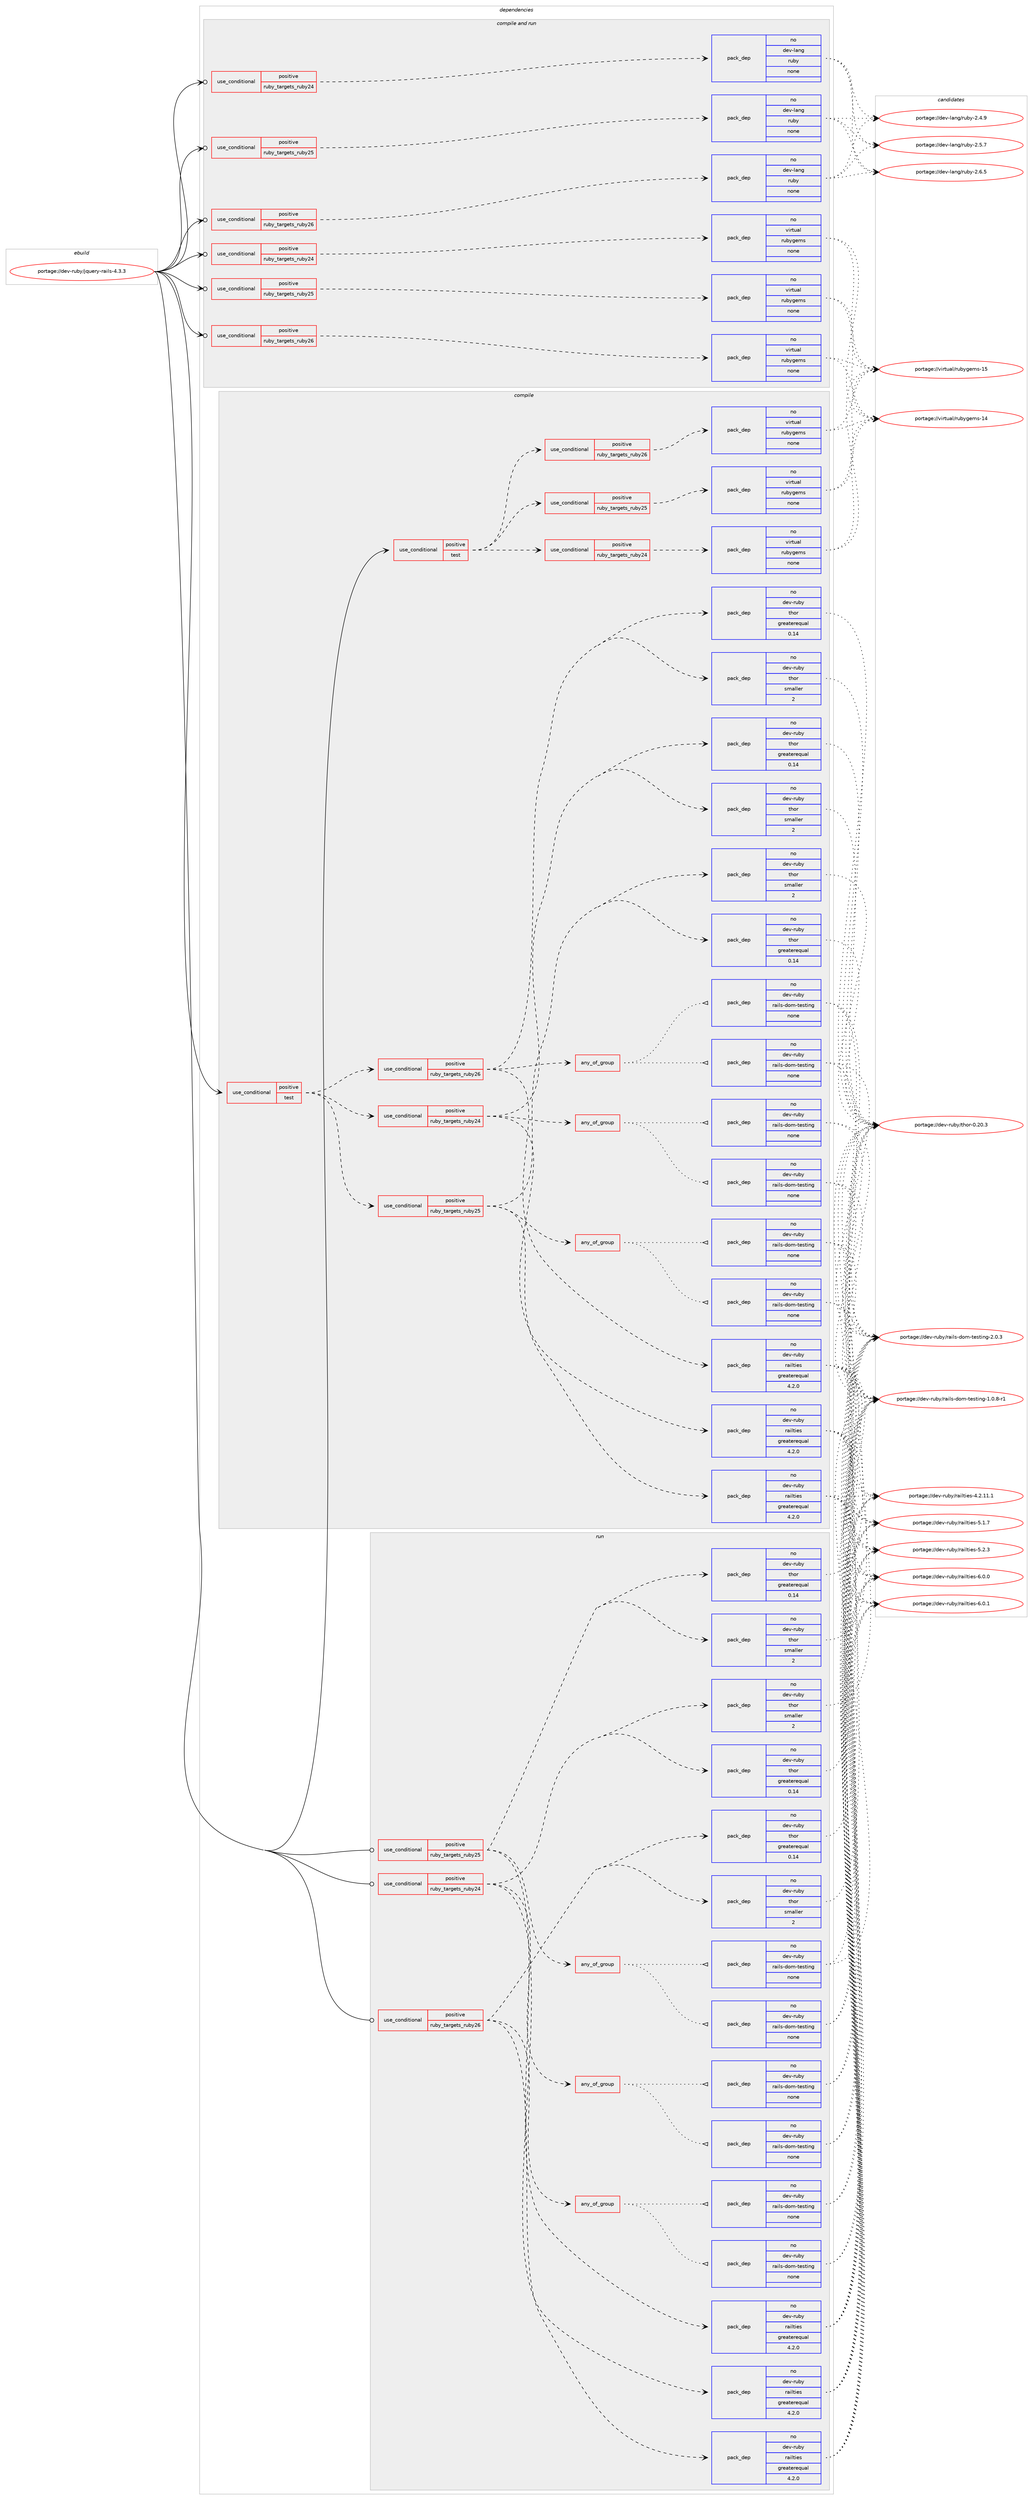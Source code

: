 digraph prolog {

# *************
# Graph options
# *************

newrank=true;
concentrate=true;
compound=true;
graph [rankdir=LR,fontname=Helvetica,fontsize=10,ranksep=1.5];#, ranksep=2.5, nodesep=0.2];
edge  [arrowhead=vee];
node  [fontname=Helvetica,fontsize=10];

# **********
# The ebuild
# **********

subgraph cluster_leftcol {
color=gray;
rank=same;
label=<<i>ebuild</i>>;
id [label="portage://dev-ruby/jquery-rails-4.3.3", color=red, width=4, href="../dev-ruby/jquery-rails-4.3.3.svg"];
}

# ****************
# The dependencies
# ****************

subgraph cluster_midcol {
color=gray;
label=<<i>dependencies</i>>;
subgraph cluster_compile {
fillcolor="#eeeeee";
style=filled;
label=<<i>compile</i>>;
subgraph cond54487 {
dependency225538 [label=<<TABLE BORDER="0" CELLBORDER="1" CELLSPACING="0" CELLPADDING="4"><TR><TD ROWSPAN="3" CELLPADDING="10">use_conditional</TD></TR><TR><TD>positive</TD></TR><TR><TD>test</TD></TR></TABLE>>, shape=none, color=red];
subgraph cond54488 {
dependency225539 [label=<<TABLE BORDER="0" CELLBORDER="1" CELLSPACING="0" CELLPADDING="4"><TR><TD ROWSPAN="3" CELLPADDING="10">use_conditional</TD></TR><TR><TD>positive</TD></TR><TR><TD>ruby_targets_ruby24</TD></TR></TABLE>>, shape=none, color=red];
subgraph pack167565 {
dependency225540 [label=<<TABLE BORDER="0" CELLBORDER="1" CELLSPACING="0" CELLPADDING="4" WIDTH="220"><TR><TD ROWSPAN="6" CELLPADDING="30">pack_dep</TD></TR><TR><TD WIDTH="110">no</TD></TR><TR><TD>dev-ruby</TD></TR><TR><TD>railties</TD></TR><TR><TD>greaterequal</TD></TR><TR><TD>4.2.0</TD></TR></TABLE>>, shape=none, color=blue];
}
dependency225539:e -> dependency225540:w [weight=20,style="dashed",arrowhead="vee"];
subgraph pack167566 {
dependency225541 [label=<<TABLE BORDER="0" CELLBORDER="1" CELLSPACING="0" CELLPADDING="4" WIDTH="220"><TR><TD ROWSPAN="6" CELLPADDING="30">pack_dep</TD></TR><TR><TD WIDTH="110">no</TD></TR><TR><TD>dev-ruby</TD></TR><TR><TD>thor</TD></TR><TR><TD>greaterequal</TD></TR><TR><TD>0.14</TD></TR></TABLE>>, shape=none, color=blue];
}
dependency225539:e -> dependency225541:w [weight=20,style="dashed",arrowhead="vee"];
subgraph pack167567 {
dependency225542 [label=<<TABLE BORDER="0" CELLBORDER="1" CELLSPACING="0" CELLPADDING="4" WIDTH="220"><TR><TD ROWSPAN="6" CELLPADDING="30">pack_dep</TD></TR><TR><TD WIDTH="110">no</TD></TR><TR><TD>dev-ruby</TD></TR><TR><TD>thor</TD></TR><TR><TD>smaller</TD></TR><TR><TD>2</TD></TR></TABLE>>, shape=none, color=blue];
}
dependency225539:e -> dependency225542:w [weight=20,style="dashed",arrowhead="vee"];
subgraph any3413 {
dependency225543 [label=<<TABLE BORDER="0" CELLBORDER="1" CELLSPACING="0" CELLPADDING="4"><TR><TD CELLPADDING="10">any_of_group</TD></TR></TABLE>>, shape=none, color=red];subgraph pack167568 {
dependency225544 [label=<<TABLE BORDER="0" CELLBORDER="1" CELLSPACING="0" CELLPADDING="4" WIDTH="220"><TR><TD ROWSPAN="6" CELLPADDING="30">pack_dep</TD></TR><TR><TD WIDTH="110">no</TD></TR><TR><TD>dev-ruby</TD></TR><TR><TD>rails-dom-testing</TD></TR><TR><TD>none</TD></TR><TR><TD></TD></TR></TABLE>>, shape=none, color=blue];
}
dependency225543:e -> dependency225544:w [weight=20,style="dotted",arrowhead="oinv"];
subgraph pack167569 {
dependency225545 [label=<<TABLE BORDER="0" CELLBORDER="1" CELLSPACING="0" CELLPADDING="4" WIDTH="220"><TR><TD ROWSPAN="6" CELLPADDING="30">pack_dep</TD></TR><TR><TD WIDTH="110">no</TD></TR><TR><TD>dev-ruby</TD></TR><TR><TD>rails-dom-testing</TD></TR><TR><TD>none</TD></TR><TR><TD></TD></TR></TABLE>>, shape=none, color=blue];
}
dependency225543:e -> dependency225545:w [weight=20,style="dotted",arrowhead="oinv"];
}
dependency225539:e -> dependency225543:w [weight=20,style="dashed",arrowhead="vee"];
}
dependency225538:e -> dependency225539:w [weight=20,style="dashed",arrowhead="vee"];
subgraph cond54489 {
dependency225546 [label=<<TABLE BORDER="0" CELLBORDER="1" CELLSPACING="0" CELLPADDING="4"><TR><TD ROWSPAN="3" CELLPADDING="10">use_conditional</TD></TR><TR><TD>positive</TD></TR><TR><TD>ruby_targets_ruby25</TD></TR></TABLE>>, shape=none, color=red];
subgraph pack167570 {
dependency225547 [label=<<TABLE BORDER="0" CELLBORDER="1" CELLSPACING="0" CELLPADDING="4" WIDTH="220"><TR><TD ROWSPAN="6" CELLPADDING="30">pack_dep</TD></TR><TR><TD WIDTH="110">no</TD></TR><TR><TD>dev-ruby</TD></TR><TR><TD>railties</TD></TR><TR><TD>greaterequal</TD></TR><TR><TD>4.2.0</TD></TR></TABLE>>, shape=none, color=blue];
}
dependency225546:e -> dependency225547:w [weight=20,style="dashed",arrowhead="vee"];
subgraph pack167571 {
dependency225548 [label=<<TABLE BORDER="0" CELLBORDER="1" CELLSPACING="0" CELLPADDING="4" WIDTH="220"><TR><TD ROWSPAN="6" CELLPADDING="30">pack_dep</TD></TR><TR><TD WIDTH="110">no</TD></TR><TR><TD>dev-ruby</TD></TR><TR><TD>thor</TD></TR><TR><TD>greaterequal</TD></TR><TR><TD>0.14</TD></TR></TABLE>>, shape=none, color=blue];
}
dependency225546:e -> dependency225548:w [weight=20,style="dashed",arrowhead="vee"];
subgraph pack167572 {
dependency225549 [label=<<TABLE BORDER="0" CELLBORDER="1" CELLSPACING="0" CELLPADDING="4" WIDTH="220"><TR><TD ROWSPAN="6" CELLPADDING="30">pack_dep</TD></TR><TR><TD WIDTH="110">no</TD></TR><TR><TD>dev-ruby</TD></TR><TR><TD>thor</TD></TR><TR><TD>smaller</TD></TR><TR><TD>2</TD></TR></TABLE>>, shape=none, color=blue];
}
dependency225546:e -> dependency225549:w [weight=20,style="dashed",arrowhead="vee"];
subgraph any3414 {
dependency225550 [label=<<TABLE BORDER="0" CELLBORDER="1" CELLSPACING="0" CELLPADDING="4"><TR><TD CELLPADDING="10">any_of_group</TD></TR></TABLE>>, shape=none, color=red];subgraph pack167573 {
dependency225551 [label=<<TABLE BORDER="0" CELLBORDER="1" CELLSPACING="0" CELLPADDING="4" WIDTH="220"><TR><TD ROWSPAN="6" CELLPADDING="30">pack_dep</TD></TR><TR><TD WIDTH="110">no</TD></TR><TR><TD>dev-ruby</TD></TR><TR><TD>rails-dom-testing</TD></TR><TR><TD>none</TD></TR><TR><TD></TD></TR></TABLE>>, shape=none, color=blue];
}
dependency225550:e -> dependency225551:w [weight=20,style="dotted",arrowhead="oinv"];
subgraph pack167574 {
dependency225552 [label=<<TABLE BORDER="0" CELLBORDER="1" CELLSPACING="0" CELLPADDING="4" WIDTH="220"><TR><TD ROWSPAN="6" CELLPADDING="30">pack_dep</TD></TR><TR><TD WIDTH="110">no</TD></TR><TR><TD>dev-ruby</TD></TR><TR><TD>rails-dom-testing</TD></TR><TR><TD>none</TD></TR><TR><TD></TD></TR></TABLE>>, shape=none, color=blue];
}
dependency225550:e -> dependency225552:w [weight=20,style="dotted",arrowhead="oinv"];
}
dependency225546:e -> dependency225550:w [weight=20,style="dashed",arrowhead="vee"];
}
dependency225538:e -> dependency225546:w [weight=20,style="dashed",arrowhead="vee"];
subgraph cond54490 {
dependency225553 [label=<<TABLE BORDER="0" CELLBORDER="1" CELLSPACING="0" CELLPADDING="4"><TR><TD ROWSPAN="3" CELLPADDING="10">use_conditional</TD></TR><TR><TD>positive</TD></TR><TR><TD>ruby_targets_ruby26</TD></TR></TABLE>>, shape=none, color=red];
subgraph pack167575 {
dependency225554 [label=<<TABLE BORDER="0" CELLBORDER="1" CELLSPACING="0" CELLPADDING="4" WIDTH="220"><TR><TD ROWSPAN="6" CELLPADDING="30">pack_dep</TD></TR><TR><TD WIDTH="110">no</TD></TR><TR><TD>dev-ruby</TD></TR><TR><TD>railties</TD></TR><TR><TD>greaterequal</TD></TR><TR><TD>4.2.0</TD></TR></TABLE>>, shape=none, color=blue];
}
dependency225553:e -> dependency225554:w [weight=20,style="dashed",arrowhead="vee"];
subgraph pack167576 {
dependency225555 [label=<<TABLE BORDER="0" CELLBORDER="1" CELLSPACING="0" CELLPADDING="4" WIDTH="220"><TR><TD ROWSPAN="6" CELLPADDING="30">pack_dep</TD></TR><TR><TD WIDTH="110">no</TD></TR><TR><TD>dev-ruby</TD></TR><TR><TD>thor</TD></TR><TR><TD>greaterequal</TD></TR><TR><TD>0.14</TD></TR></TABLE>>, shape=none, color=blue];
}
dependency225553:e -> dependency225555:w [weight=20,style="dashed",arrowhead="vee"];
subgraph pack167577 {
dependency225556 [label=<<TABLE BORDER="0" CELLBORDER="1" CELLSPACING="0" CELLPADDING="4" WIDTH="220"><TR><TD ROWSPAN="6" CELLPADDING="30">pack_dep</TD></TR><TR><TD WIDTH="110">no</TD></TR><TR><TD>dev-ruby</TD></TR><TR><TD>thor</TD></TR><TR><TD>smaller</TD></TR><TR><TD>2</TD></TR></TABLE>>, shape=none, color=blue];
}
dependency225553:e -> dependency225556:w [weight=20,style="dashed",arrowhead="vee"];
subgraph any3415 {
dependency225557 [label=<<TABLE BORDER="0" CELLBORDER="1" CELLSPACING="0" CELLPADDING="4"><TR><TD CELLPADDING="10">any_of_group</TD></TR></TABLE>>, shape=none, color=red];subgraph pack167578 {
dependency225558 [label=<<TABLE BORDER="0" CELLBORDER="1" CELLSPACING="0" CELLPADDING="4" WIDTH="220"><TR><TD ROWSPAN="6" CELLPADDING="30">pack_dep</TD></TR><TR><TD WIDTH="110">no</TD></TR><TR><TD>dev-ruby</TD></TR><TR><TD>rails-dom-testing</TD></TR><TR><TD>none</TD></TR><TR><TD></TD></TR></TABLE>>, shape=none, color=blue];
}
dependency225557:e -> dependency225558:w [weight=20,style="dotted",arrowhead="oinv"];
subgraph pack167579 {
dependency225559 [label=<<TABLE BORDER="0" CELLBORDER="1" CELLSPACING="0" CELLPADDING="4" WIDTH="220"><TR><TD ROWSPAN="6" CELLPADDING="30">pack_dep</TD></TR><TR><TD WIDTH="110">no</TD></TR><TR><TD>dev-ruby</TD></TR><TR><TD>rails-dom-testing</TD></TR><TR><TD>none</TD></TR><TR><TD></TD></TR></TABLE>>, shape=none, color=blue];
}
dependency225557:e -> dependency225559:w [weight=20,style="dotted",arrowhead="oinv"];
}
dependency225553:e -> dependency225557:w [weight=20,style="dashed",arrowhead="vee"];
}
dependency225538:e -> dependency225553:w [weight=20,style="dashed",arrowhead="vee"];
}
id:e -> dependency225538:w [weight=20,style="solid",arrowhead="vee"];
subgraph cond54491 {
dependency225560 [label=<<TABLE BORDER="0" CELLBORDER="1" CELLSPACING="0" CELLPADDING="4"><TR><TD ROWSPAN="3" CELLPADDING="10">use_conditional</TD></TR><TR><TD>positive</TD></TR><TR><TD>test</TD></TR></TABLE>>, shape=none, color=red];
subgraph cond54492 {
dependency225561 [label=<<TABLE BORDER="0" CELLBORDER="1" CELLSPACING="0" CELLPADDING="4"><TR><TD ROWSPAN="3" CELLPADDING="10">use_conditional</TD></TR><TR><TD>positive</TD></TR><TR><TD>ruby_targets_ruby24</TD></TR></TABLE>>, shape=none, color=red];
subgraph pack167580 {
dependency225562 [label=<<TABLE BORDER="0" CELLBORDER="1" CELLSPACING="0" CELLPADDING="4" WIDTH="220"><TR><TD ROWSPAN="6" CELLPADDING="30">pack_dep</TD></TR><TR><TD WIDTH="110">no</TD></TR><TR><TD>virtual</TD></TR><TR><TD>rubygems</TD></TR><TR><TD>none</TD></TR><TR><TD></TD></TR></TABLE>>, shape=none, color=blue];
}
dependency225561:e -> dependency225562:w [weight=20,style="dashed",arrowhead="vee"];
}
dependency225560:e -> dependency225561:w [weight=20,style="dashed",arrowhead="vee"];
subgraph cond54493 {
dependency225563 [label=<<TABLE BORDER="0" CELLBORDER="1" CELLSPACING="0" CELLPADDING="4"><TR><TD ROWSPAN="3" CELLPADDING="10">use_conditional</TD></TR><TR><TD>positive</TD></TR><TR><TD>ruby_targets_ruby25</TD></TR></TABLE>>, shape=none, color=red];
subgraph pack167581 {
dependency225564 [label=<<TABLE BORDER="0" CELLBORDER="1" CELLSPACING="0" CELLPADDING="4" WIDTH="220"><TR><TD ROWSPAN="6" CELLPADDING="30">pack_dep</TD></TR><TR><TD WIDTH="110">no</TD></TR><TR><TD>virtual</TD></TR><TR><TD>rubygems</TD></TR><TR><TD>none</TD></TR><TR><TD></TD></TR></TABLE>>, shape=none, color=blue];
}
dependency225563:e -> dependency225564:w [weight=20,style="dashed",arrowhead="vee"];
}
dependency225560:e -> dependency225563:w [weight=20,style="dashed",arrowhead="vee"];
subgraph cond54494 {
dependency225565 [label=<<TABLE BORDER="0" CELLBORDER="1" CELLSPACING="0" CELLPADDING="4"><TR><TD ROWSPAN="3" CELLPADDING="10">use_conditional</TD></TR><TR><TD>positive</TD></TR><TR><TD>ruby_targets_ruby26</TD></TR></TABLE>>, shape=none, color=red];
subgraph pack167582 {
dependency225566 [label=<<TABLE BORDER="0" CELLBORDER="1" CELLSPACING="0" CELLPADDING="4" WIDTH="220"><TR><TD ROWSPAN="6" CELLPADDING="30">pack_dep</TD></TR><TR><TD WIDTH="110">no</TD></TR><TR><TD>virtual</TD></TR><TR><TD>rubygems</TD></TR><TR><TD>none</TD></TR><TR><TD></TD></TR></TABLE>>, shape=none, color=blue];
}
dependency225565:e -> dependency225566:w [weight=20,style="dashed",arrowhead="vee"];
}
dependency225560:e -> dependency225565:w [weight=20,style="dashed",arrowhead="vee"];
}
id:e -> dependency225560:w [weight=20,style="solid",arrowhead="vee"];
}
subgraph cluster_compileandrun {
fillcolor="#eeeeee";
style=filled;
label=<<i>compile and run</i>>;
subgraph cond54495 {
dependency225567 [label=<<TABLE BORDER="0" CELLBORDER="1" CELLSPACING="0" CELLPADDING="4"><TR><TD ROWSPAN="3" CELLPADDING="10">use_conditional</TD></TR><TR><TD>positive</TD></TR><TR><TD>ruby_targets_ruby24</TD></TR></TABLE>>, shape=none, color=red];
subgraph pack167583 {
dependency225568 [label=<<TABLE BORDER="0" CELLBORDER="1" CELLSPACING="0" CELLPADDING="4" WIDTH="220"><TR><TD ROWSPAN="6" CELLPADDING="30">pack_dep</TD></TR><TR><TD WIDTH="110">no</TD></TR><TR><TD>dev-lang</TD></TR><TR><TD>ruby</TD></TR><TR><TD>none</TD></TR><TR><TD></TD></TR></TABLE>>, shape=none, color=blue];
}
dependency225567:e -> dependency225568:w [weight=20,style="dashed",arrowhead="vee"];
}
id:e -> dependency225567:w [weight=20,style="solid",arrowhead="odotvee"];
subgraph cond54496 {
dependency225569 [label=<<TABLE BORDER="0" CELLBORDER="1" CELLSPACING="0" CELLPADDING="4"><TR><TD ROWSPAN="3" CELLPADDING="10">use_conditional</TD></TR><TR><TD>positive</TD></TR><TR><TD>ruby_targets_ruby24</TD></TR></TABLE>>, shape=none, color=red];
subgraph pack167584 {
dependency225570 [label=<<TABLE BORDER="0" CELLBORDER="1" CELLSPACING="0" CELLPADDING="4" WIDTH="220"><TR><TD ROWSPAN="6" CELLPADDING="30">pack_dep</TD></TR><TR><TD WIDTH="110">no</TD></TR><TR><TD>virtual</TD></TR><TR><TD>rubygems</TD></TR><TR><TD>none</TD></TR><TR><TD></TD></TR></TABLE>>, shape=none, color=blue];
}
dependency225569:e -> dependency225570:w [weight=20,style="dashed",arrowhead="vee"];
}
id:e -> dependency225569:w [weight=20,style="solid",arrowhead="odotvee"];
subgraph cond54497 {
dependency225571 [label=<<TABLE BORDER="0" CELLBORDER="1" CELLSPACING="0" CELLPADDING="4"><TR><TD ROWSPAN="3" CELLPADDING="10">use_conditional</TD></TR><TR><TD>positive</TD></TR><TR><TD>ruby_targets_ruby25</TD></TR></TABLE>>, shape=none, color=red];
subgraph pack167585 {
dependency225572 [label=<<TABLE BORDER="0" CELLBORDER="1" CELLSPACING="0" CELLPADDING="4" WIDTH="220"><TR><TD ROWSPAN="6" CELLPADDING="30">pack_dep</TD></TR><TR><TD WIDTH="110">no</TD></TR><TR><TD>dev-lang</TD></TR><TR><TD>ruby</TD></TR><TR><TD>none</TD></TR><TR><TD></TD></TR></TABLE>>, shape=none, color=blue];
}
dependency225571:e -> dependency225572:w [weight=20,style="dashed",arrowhead="vee"];
}
id:e -> dependency225571:w [weight=20,style="solid",arrowhead="odotvee"];
subgraph cond54498 {
dependency225573 [label=<<TABLE BORDER="0" CELLBORDER="1" CELLSPACING="0" CELLPADDING="4"><TR><TD ROWSPAN="3" CELLPADDING="10">use_conditional</TD></TR><TR><TD>positive</TD></TR><TR><TD>ruby_targets_ruby25</TD></TR></TABLE>>, shape=none, color=red];
subgraph pack167586 {
dependency225574 [label=<<TABLE BORDER="0" CELLBORDER="1" CELLSPACING="0" CELLPADDING="4" WIDTH="220"><TR><TD ROWSPAN="6" CELLPADDING="30">pack_dep</TD></TR><TR><TD WIDTH="110">no</TD></TR><TR><TD>virtual</TD></TR><TR><TD>rubygems</TD></TR><TR><TD>none</TD></TR><TR><TD></TD></TR></TABLE>>, shape=none, color=blue];
}
dependency225573:e -> dependency225574:w [weight=20,style="dashed",arrowhead="vee"];
}
id:e -> dependency225573:w [weight=20,style="solid",arrowhead="odotvee"];
subgraph cond54499 {
dependency225575 [label=<<TABLE BORDER="0" CELLBORDER="1" CELLSPACING="0" CELLPADDING="4"><TR><TD ROWSPAN="3" CELLPADDING="10">use_conditional</TD></TR><TR><TD>positive</TD></TR><TR><TD>ruby_targets_ruby26</TD></TR></TABLE>>, shape=none, color=red];
subgraph pack167587 {
dependency225576 [label=<<TABLE BORDER="0" CELLBORDER="1" CELLSPACING="0" CELLPADDING="4" WIDTH="220"><TR><TD ROWSPAN="6" CELLPADDING="30">pack_dep</TD></TR><TR><TD WIDTH="110">no</TD></TR><TR><TD>dev-lang</TD></TR><TR><TD>ruby</TD></TR><TR><TD>none</TD></TR><TR><TD></TD></TR></TABLE>>, shape=none, color=blue];
}
dependency225575:e -> dependency225576:w [weight=20,style="dashed",arrowhead="vee"];
}
id:e -> dependency225575:w [weight=20,style="solid",arrowhead="odotvee"];
subgraph cond54500 {
dependency225577 [label=<<TABLE BORDER="0" CELLBORDER="1" CELLSPACING="0" CELLPADDING="4"><TR><TD ROWSPAN="3" CELLPADDING="10">use_conditional</TD></TR><TR><TD>positive</TD></TR><TR><TD>ruby_targets_ruby26</TD></TR></TABLE>>, shape=none, color=red];
subgraph pack167588 {
dependency225578 [label=<<TABLE BORDER="0" CELLBORDER="1" CELLSPACING="0" CELLPADDING="4" WIDTH="220"><TR><TD ROWSPAN="6" CELLPADDING="30">pack_dep</TD></TR><TR><TD WIDTH="110">no</TD></TR><TR><TD>virtual</TD></TR><TR><TD>rubygems</TD></TR><TR><TD>none</TD></TR><TR><TD></TD></TR></TABLE>>, shape=none, color=blue];
}
dependency225577:e -> dependency225578:w [weight=20,style="dashed",arrowhead="vee"];
}
id:e -> dependency225577:w [weight=20,style="solid",arrowhead="odotvee"];
}
subgraph cluster_run {
fillcolor="#eeeeee";
style=filled;
label=<<i>run</i>>;
subgraph cond54501 {
dependency225579 [label=<<TABLE BORDER="0" CELLBORDER="1" CELLSPACING="0" CELLPADDING="4"><TR><TD ROWSPAN="3" CELLPADDING="10">use_conditional</TD></TR><TR><TD>positive</TD></TR><TR><TD>ruby_targets_ruby24</TD></TR></TABLE>>, shape=none, color=red];
subgraph pack167589 {
dependency225580 [label=<<TABLE BORDER="0" CELLBORDER="1" CELLSPACING="0" CELLPADDING="4" WIDTH="220"><TR><TD ROWSPAN="6" CELLPADDING="30">pack_dep</TD></TR><TR><TD WIDTH="110">no</TD></TR><TR><TD>dev-ruby</TD></TR><TR><TD>railties</TD></TR><TR><TD>greaterequal</TD></TR><TR><TD>4.2.0</TD></TR></TABLE>>, shape=none, color=blue];
}
dependency225579:e -> dependency225580:w [weight=20,style="dashed",arrowhead="vee"];
subgraph pack167590 {
dependency225581 [label=<<TABLE BORDER="0" CELLBORDER="1" CELLSPACING="0" CELLPADDING="4" WIDTH="220"><TR><TD ROWSPAN="6" CELLPADDING="30">pack_dep</TD></TR><TR><TD WIDTH="110">no</TD></TR><TR><TD>dev-ruby</TD></TR><TR><TD>thor</TD></TR><TR><TD>greaterequal</TD></TR><TR><TD>0.14</TD></TR></TABLE>>, shape=none, color=blue];
}
dependency225579:e -> dependency225581:w [weight=20,style="dashed",arrowhead="vee"];
subgraph pack167591 {
dependency225582 [label=<<TABLE BORDER="0" CELLBORDER="1" CELLSPACING="0" CELLPADDING="4" WIDTH="220"><TR><TD ROWSPAN="6" CELLPADDING="30">pack_dep</TD></TR><TR><TD WIDTH="110">no</TD></TR><TR><TD>dev-ruby</TD></TR><TR><TD>thor</TD></TR><TR><TD>smaller</TD></TR><TR><TD>2</TD></TR></TABLE>>, shape=none, color=blue];
}
dependency225579:e -> dependency225582:w [weight=20,style="dashed",arrowhead="vee"];
subgraph any3416 {
dependency225583 [label=<<TABLE BORDER="0" CELLBORDER="1" CELLSPACING="0" CELLPADDING="4"><TR><TD CELLPADDING="10">any_of_group</TD></TR></TABLE>>, shape=none, color=red];subgraph pack167592 {
dependency225584 [label=<<TABLE BORDER="0" CELLBORDER="1" CELLSPACING="0" CELLPADDING="4" WIDTH="220"><TR><TD ROWSPAN="6" CELLPADDING="30">pack_dep</TD></TR><TR><TD WIDTH="110">no</TD></TR><TR><TD>dev-ruby</TD></TR><TR><TD>rails-dom-testing</TD></TR><TR><TD>none</TD></TR><TR><TD></TD></TR></TABLE>>, shape=none, color=blue];
}
dependency225583:e -> dependency225584:w [weight=20,style="dotted",arrowhead="oinv"];
subgraph pack167593 {
dependency225585 [label=<<TABLE BORDER="0" CELLBORDER="1" CELLSPACING="0" CELLPADDING="4" WIDTH="220"><TR><TD ROWSPAN="6" CELLPADDING="30">pack_dep</TD></TR><TR><TD WIDTH="110">no</TD></TR><TR><TD>dev-ruby</TD></TR><TR><TD>rails-dom-testing</TD></TR><TR><TD>none</TD></TR><TR><TD></TD></TR></TABLE>>, shape=none, color=blue];
}
dependency225583:e -> dependency225585:w [weight=20,style="dotted",arrowhead="oinv"];
}
dependency225579:e -> dependency225583:w [weight=20,style="dashed",arrowhead="vee"];
}
id:e -> dependency225579:w [weight=20,style="solid",arrowhead="odot"];
subgraph cond54502 {
dependency225586 [label=<<TABLE BORDER="0" CELLBORDER="1" CELLSPACING="0" CELLPADDING="4"><TR><TD ROWSPAN="3" CELLPADDING="10">use_conditional</TD></TR><TR><TD>positive</TD></TR><TR><TD>ruby_targets_ruby25</TD></TR></TABLE>>, shape=none, color=red];
subgraph pack167594 {
dependency225587 [label=<<TABLE BORDER="0" CELLBORDER="1" CELLSPACING="0" CELLPADDING="4" WIDTH="220"><TR><TD ROWSPAN="6" CELLPADDING="30">pack_dep</TD></TR><TR><TD WIDTH="110">no</TD></TR><TR><TD>dev-ruby</TD></TR><TR><TD>railties</TD></TR><TR><TD>greaterequal</TD></TR><TR><TD>4.2.0</TD></TR></TABLE>>, shape=none, color=blue];
}
dependency225586:e -> dependency225587:w [weight=20,style="dashed",arrowhead="vee"];
subgraph pack167595 {
dependency225588 [label=<<TABLE BORDER="0" CELLBORDER="1" CELLSPACING="0" CELLPADDING="4" WIDTH="220"><TR><TD ROWSPAN="6" CELLPADDING="30">pack_dep</TD></TR><TR><TD WIDTH="110">no</TD></TR><TR><TD>dev-ruby</TD></TR><TR><TD>thor</TD></TR><TR><TD>greaterequal</TD></TR><TR><TD>0.14</TD></TR></TABLE>>, shape=none, color=blue];
}
dependency225586:e -> dependency225588:w [weight=20,style="dashed",arrowhead="vee"];
subgraph pack167596 {
dependency225589 [label=<<TABLE BORDER="0" CELLBORDER="1" CELLSPACING="0" CELLPADDING="4" WIDTH="220"><TR><TD ROWSPAN="6" CELLPADDING="30">pack_dep</TD></TR><TR><TD WIDTH="110">no</TD></TR><TR><TD>dev-ruby</TD></TR><TR><TD>thor</TD></TR><TR><TD>smaller</TD></TR><TR><TD>2</TD></TR></TABLE>>, shape=none, color=blue];
}
dependency225586:e -> dependency225589:w [weight=20,style="dashed",arrowhead="vee"];
subgraph any3417 {
dependency225590 [label=<<TABLE BORDER="0" CELLBORDER="1" CELLSPACING="0" CELLPADDING="4"><TR><TD CELLPADDING="10">any_of_group</TD></TR></TABLE>>, shape=none, color=red];subgraph pack167597 {
dependency225591 [label=<<TABLE BORDER="0" CELLBORDER="1" CELLSPACING="0" CELLPADDING="4" WIDTH="220"><TR><TD ROWSPAN="6" CELLPADDING="30">pack_dep</TD></TR><TR><TD WIDTH="110">no</TD></TR><TR><TD>dev-ruby</TD></TR><TR><TD>rails-dom-testing</TD></TR><TR><TD>none</TD></TR><TR><TD></TD></TR></TABLE>>, shape=none, color=blue];
}
dependency225590:e -> dependency225591:w [weight=20,style="dotted",arrowhead="oinv"];
subgraph pack167598 {
dependency225592 [label=<<TABLE BORDER="0" CELLBORDER="1" CELLSPACING="0" CELLPADDING="4" WIDTH="220"><TR><TD ROWSPAN="6" CELLPADDING="30">pack_dep</TD></TR><TR><TD WIDTH="110">no</TD></TR><TR><TD>dev-ruby</TD></TR><TR><TD>rails-dom-testing</TD></TR><TR><TD>none</TD></TR><TR><TD></TD></TR></TABLE>>, shape=none, color=blue];
}
dependency225590:e -> dependency225592:w [weight=20,style="dotted",arrowhead="oinv"];
}
dependency225586:e -> dependency225590:w [weight=20,style="dashed",arrowhead="vee"];
}
id:e -> dependency225586:w [weight=20,style="solid",arrowhead="odot"];
subgraph cond54503 {
dependency225593 [label=<<TABLE BORDER="0" CELLBORDER="1" CELLSPACING="0" CELLPADDING="4"><TR><TD ROWSPAN="3" CELLPADDING="10">use_conditional</TD></TR><TR><TD>positive</TD></TR><TR><TD>ruby_targets_ruby26</TD></TR></TABLE>>, shape=none, color=red];
subgraph pack167599 {
dependency225594 [label=<<TABLE BORDER="0" CELLBORDER="1" CELLSPACING="0" CELLPADDING="4" WIDTH="220"><TR><TD ROWSPAN="6" CELLPADDING="30">pack_dep</TD></TR><TR><TD WIDTH="110">no</TD></TR><TR><TD>dev-ruby</TD></TR><TR><TD>railties</TD></TR><TR><TD>greaterequal</TD></TR><TR><TD>4.2.0</TD></TR></TABLE>>, shape=none, color=blue];
}
dependency225593:e -> dependency225594:w [weight=20,style="dashed",arrowhead="vee"];
subgraph pack167600 {
dependency225595 [label=<<TABLE BORDER="0" CELLBORDER="1" CELLSPACING="0" CELLPADDING="4" WIDTH="220"><TR><TD ROWSPAN="6" CELLPADDING="30">pack_dep</TD></TR><TR><TD WIDTH="110">no</TD></TR><TR><TD>dev-ruby</TD></TR><TR><TD>thor</TD></TR><TR><TD>greaterequal</TD></TR><TR><TD>0.14</TD></TR></TABLE>>, shape=none, color=blue];
}
dependency225593:e -> dependency225595:w [weight=20,style="dashed",arrowhead="vee"];
subgraph pack167601 {
dependency225596 [label=<<TABLE BORDER="0" CELLBORDER="1" CELLSPACING="0" CELLPADDING="4" WIDTH="220"><TR><TD ROWSPAN="6" CELLPADDING="30">pack_dep</TD></TR><TR><TD WIDTH="110">no</TD></TR><TR><TD>dev-ruby</TD></TR><TR><TD>thor</TD></TR><TR><TD>smaller</TD></TR><TR><TD>2</TD></TR></TABLE>>, shape=none, color=blue];
}
dependency225593:e -> dependency225596:w [weight=20,style="dashed",arrowhead="vee"];
subgraph any3418 {
dependency225597 [label=<<TABLE BORDER="0" CELLBORDER="1" CELLSPACING="0" CELLPADDING="4"><TR><TD CELLPADDING="10">any_of_group</TD></TR></TABLE>>, shape=none, color=red];subgraph pack167602 {
dependency225598 [label=<<TABLE BORDER="0" CELLBORDER="1" CELLSPACING="0" CELLPADDING="4" WIDTH="220"><TR><TD ROWSPAN="6" CELLPADDING="30">pack_dep</TD></TR><TR><TD WIDTH="110">no</TD></TR><TR><TD>dev-ruby</TD></TR><TR><TD>rails-dom-testing</TD></TR><TR><TD>none</TD></TR><TR><TD></TD></TR></TABLE>>, shape=none, color=blue];
}
dependency225597:e -> dependency225598:w [weight=20,style="dotted",arrowhead="oinv"];
subgraph pack167603 {
dependency225599 [label=<<TABLE BORDER="0" CELLBORDER="1" CELLSPACING="0" CELLPADDING="4" WIDTH="220"><TR><TD ROWSPAN="6" CELLPADDING="30">pack_dep</TD></TR><TR><TD WIDTH="110">no</TD></TR><TR><TD>dev-ruby</TD></TR><TR><TD>rails-dom-testing</TD></TR><TR><TD>none</TD></TR><TR><TD></TD></TR></TABLE>>, shape=none, color=blue];
}
dependency225597:e -> dependency225599:w [weight=20,style="dotted",arrowhead="oinv"];
}
dependency225593:e -> dependency225597:w [weight=20,style="dashed",arrowhead="vee"];
}
id:e -> dependency225593:w [weight=20,style="solid",arrowhead="odot"];
}
}

# **************
# The candidates
# **************

subgraph cluster_choices {
rank=same;
color=gray;
label=<<i>candidates</i>>;

subgraph choice167565 {
color=black;
nodesep=1;
choiceportage10010111845114117981214711497105108116105101115455246504649494649 [label="portage://dev-ruby/railties-4.2.11.1", color=red, width=4,href="../dev-ruby/railties-4.2.11.1.svg"];
choiceportage10010111845114117981214711497105108116105101115455346494655 [label="portage://dev-ruby/railties-5.1.7", color=red, width=4,href="../dev-ruby/railties-5.1.7.svg"];
choiceportage10010111845114117981214711497105108116105101115455346504651 [label="portage://dev-ruby/railties-5.2.3", color=red, width=4,href="../dev-ruby/railties-5.2.3.svg"];
choiceportage10010111845114117981214711497105108116105101115455446484648 [label="portage://dev-ruby/railties-6.0.0", color=red, width=4,href="../dev-ruby/railties-6.0.0.svg"];
choiceportage10010111845114117981214711497105108116105101115455446484649 [label="portage://dev-ruby/railties-6.0.1", color=red, width=4,href="../dev-ruby/railties-6.0.1.svg"];
dependency225540:e -> choiceportage10010111845114117981214711497105108116105101115455246504649494649:w [style=dotted,weight="100"];
dependency225540:e -> choiceportage10010111845114117981214711497105108116105101115455346494655:w [style=dotted,weight="100"];
dependency225540:e -> choiceportage10010111845114117981214711497105108116105101115455346504651:w [style=dotted,weight="100"];
dependency225540:e -> choiceportage10010111845114117981214711497105108116105101115455446484648:w [style=dotted,weight="100"];
dependency225540:e -> choiceportage10010111845114117981214711497105108116105101115455446484649:w [style=dotted,weight="100"];
}
subgraph choice167566 {
color=black;
nodesep=1;
choiceportage10010111845114117981214711610411111445484650484651 [label="portage://dev-ruby/thor-0.20.3", color=red, width=4,href="../dev-ruby/thor-0.20.3.svg"];
dependency225541:e -> choiceportage10010111845114117981214711610411111445484650484651:w [style=dotted,weight="100"];
}
subgraph choice167567 {
color=black;
nodesep=1;
choiceportage10010111845114117981214711610411111445484650484651 [label="portage://dev-ruby/thor-0.20.3", color=red, width=4,href="../dev-ruby/thor-0.20.3.svg"];
dependency225542:e -> choiceportage10010111845114117981214711610411111445484650484651:w [style=dotted,weight="100"];
}
subgraph choice167568 {
color=black;
nodesep=1;
choiceportage1001011184511411798121471149710510811545100111109451161011151161051101034549464846564511449 [label="portage://dev-ruby/rails-dom-testing-1.0.8-r1", color=red, width=4,href="../dev-ruby/rails-dom-testing-1.0.8-r1.svg"];
choiceportage100101118451141179812147114971051081154510011110945116101115116105110103455046484651 [label="portage://dev-ruby/rails-dom-testing-2.0.3", color=red, width=4,href="../dev-ruby/rails-dom-testing-2.0.3.svg"];
dependency225544:e -> choiceportage1001011184511411798121471149710510811545100111109451161011151161051101034549464846564511449:w [style=dotted,weight="100"];
dependency225544:e -> choiceportage100101118451141179812147114971051081154510011110945116101115116105110103455046484651:w [style=dotted,weight="100"];
}
subgraph choice167569 {
color=black;
nodesep=1;
choiceportage1001011184511411798121471149710510811545100111109451161011151161051101034549464846564511449 [label="portage://dev-ruby/rails-dom-testing-1.0.8-r1", color=red, width=4,href="../dev-ruby/rails-dom-testing-1.0.8-r1.svg"];
choiceportage100101118451141179812147114971051081154510011110945116101115116105110103455046484651 [label="portage://dev-ruby/rails-dom-testing-2.0.3", color=red, width=4,href="../dev-ruby/rails-dom-testing-2.0.3.svg"];
dependency225545:e -> choiceportage1001011184511411798121471149710510811545100111109451161011151161051101034549464846564511449:w [style=dotted,weight="100"];
dependency225545:e -> choiceportage100101118451141179812147114971051081154510011110945116101115116105110103455046484651:w [style=dotted,weight="100"];
}
subgraph choice167570 {
color=black;
nodesep=1;
choiceportage10010111845114117981214711497105108116105101115455246504649494649 [label="portage://dev-ruby/railties-4.2.11.1", color=red, width=4,href="../dev-ruby/railties-4.2.11.1.svg"];
choiceportage10010111845114117981214711497105108116105101115455346494655 [label="portage://dev-ruby/railties-5.1.7", color=red, width=4,href="../dev-ruby/railties-5.1.7.svg"];
choiceportage10010111845114117981214711497105108116105101115455346504651 [label="portage://dev-ruby/railties-5.2.3", color=red, width=4,href="../dev-ruby/railties-5.2.3.svg"];
choiceportage10010111845114117981214711497105108116105101115455446484648 [label="portage://dev-ruby/railties-6.0.0", color=red, width=4,href="../dev-ruby/railties-6.0.0.svg"];
choiceportage10010111845114117981214711497105108116105101115455446484649 [label="portage://dev-ruby/railties-6.0.1", color=red, width=4,href="../dev-ruby/railties-6.0.1.svg"];
dependency225547:e -> choiceportage10010111845114117981214711497105108116105101115455246504649494649:w [style=dotted,weight="100"];
dependency225547:e -> choiceportage10010111845114117981214711497105108116105101115455346494655:w [style=dotted,weight="100"];
dependency225547:e -> choiceportage10010111845114117981214711497105108116105101115455346504651:w [style=dotted,weight="100"];
dependency225547:e -> choiceportage10010111845114117981214711497105108116105101115455446484648:w [style=dotted,weight="100"];
dependency225547:e -> choiceportage10010111845114117981214711497105108116105101115455446484649:w [style=dotted,weight="100"];
}
subgraph choice167571 {
color=black;
nodesep=1;
choiceportage10010111845114117981214711610411111445484650484651 [label="portage://dev-ruby/thor-0.20.3", color=red, width=4,href="../dev-ruby/thor-0.20.3.svg"];
dependency225548:e -> choiceportage10010111845114117981214711610411111445484650484651:w [style=dotted,weight="100"];
}
subgraph choice167572 {
color=black;
nodesep=1;
choiceportage10010111845114117981214711610411111445484650484651 [label="portage://dev-ruby/thor-0.20.3", color=red, width=4,href="../dev-ruby/thor-0.20.3.svg"];
dependency225549:e -> choiceportage10010111845114117981214711610411111445484650484651:w [style=dotted,weight="100"];
}
subgraph choice167573 {
color=black;
nodesep=1;
choiceportage1001011184511411798121471149710510811545100111109451161011151161051101034549464846564511449 [label="portage://dev-ruby/rails-dom-testing-1.0.8-r1", color=red, width=4,href="../dev-ruby/rails-dom-testing-1.0.8-r1.svg"];
choiceportage100101118451141179812147114971051081154510011110945116101115116105110103455046484651 [label="portage://dev-ruby/rails-dom-testing-2.0.3", color=red, width=4,href="../dev-ruby/rails-dom-testing-2.0.3.svg"];
dependency225551:e -> choiceportage1001011184511411798121471149710510811545100111109451161011151161051101034549464846564511449:w [style=dotted,weight="100"];
dependency225551:e -> choiceportage100101118451141179812147114971051081154510011110945116101115116105110103455046484651:w [style=dotted,weight="100"];
}
subgraph choice167574 {
color=black;
nodesep=1;
choiceportage1001011184511411798121471149710510811545100111109451161011151161051101034549464846564511449 [label="portage://dev-ruby/rails-dom-testing-1.0.8-r1", color=red, width=4,href="../dev-ruby/rails-dom-testing-1.0.8-r1.svg"];
choiceportage100101118451141179812147114971051081154510011110945116101115116105110103455046484651 [label="portage://dev-ruby/rails-dom-testing-2.0.3", color=red, width=4,href="../dev-ruby/rails-dom-testing-2.0.3.svg"];
dependency225552:e -> choiceportage1001011184511411798121471149710510811545100111109451161011151161051101034549464846564511449:w [style=dotted,weight="100"];
dependency225552:e -> choiceportage100101118451141179812147114971051081154510011110945116101115116105110103455046484651:w [style=dotted,weight="100"];
}
subgraph choice167575 {
color=black;
nodesep=1;
choiceportage10010111845114117981214711497105108116105101115455246504649494649 [label="portage://dev-ruby/railties-4.2.11.1", color=red, width=4,href="../dev-ruby/railties-4.2.11.1.svg"];
choiceportage10010111845114117981214711497105108116105101115455346494655 [label="portage://dev-ruby/railties-5.1.7", color=red, width=4,href="../dev-ruby/railties-5.1.7.svg"];
choiceportage10010111845114117981214711497105108116105101115455346504651 [label="portage://dev-ruby/railties-5.2.3", color=red, width=4,href="../dev-ruby/railties-5.2.3.svg"];
choiceportage10010111845114117981214711497105108116105101115455446484648 [label="portage://dev-ruby/railties-6.0.0", color=red, width=4,href="../dev-ruby/railties-6.0.0.svg"];
choiceportage10010111845114117981214711497105108116105101115455446484649 [label="portage://dev-ruby/railties-6.0.1", color=red, width=4,href="../dev-ruby/railties-6.0.1.svg"];
dependency225554:e -> choiceportage10010111845114117981214711497105108116105101115455246504649494649:w [style=dotted,weight="100"];
dependency225554:e -> choiceportage10010111845114117981214711497105108116105101115455346494655:w [style=dotted,weight="100"];
dependency225554:e -> choiceportage10010111845114117981214711497105108116105101115455346504651:w [style=dotted,weight="100"];
dependency225554:e -> choiceportage10010111845114117981214711497105108116105101115455446484648:w [style=dotted,weight="100"];
dependency225554:e -> choiceportage10010111845114117981214711497105108116105101115455446484649:w [style=dotted,weight="100"];
}
subgraph choice167576 {
color=black;
nodesep=1;
choiceportage10010111845114117981214711610411111445484650484651 [label="portage://dev-ruby/thor-0.20.3", color=red, width=4,href="../dev-ruby/thor-0.20.3.svg"];
dependency225555:e -> choiceportage10010111845114117981214711610411111445484650484651:w [style=dotted,weight="100"];
}
subgraph choice167577 {
color=black;
nodesep=1;
choiceportage10010111845114117981214711610411111445484650484651 [label="portage://dev-ruby/thor-0.20.3", color=red, width=4,href="../dev-ruby/thor-0.20.3.svg"];
dependency225556:e -> choiceportage10010111845114117981214711610411111445484650484651:w [style=dotted,weight="100"];
}
subgraph choice167578 {
color=black;
nodesep=1;
choiceportage1001011184511411798121471149710510811545100111109451161011151161051101034549464846564511449 [label="portage://dev-ruby/rails-dom-testing-1.0.8-r1", color=red, width=4,href="../dev-ruby/rails-dom-testing-1.0.8-r1.svg"];
choiceportage100101118451141179812147114971051081154510011110945116101115116105110103455046484651 [label="portage://dev-ruby/rails-dom-testing-2.0.3", color=red, width=4,href="../dev-ruby/rails-dom-testing-2.0.3.svg"];
dependency225558:e -> choiceportage1001011184511411798121471149710510811545100111109451161011151161051101034549464846564511449:w [style=dotted,weight="100"];
dependency225558:e -> choiceportage100101118451141179812147114971051081154510011110945116101115116105110103455046484651:w [style=dotted,weight="100"];
}
subgraph choice167579 {
color=black;
nodesep=1;
choiceportage1001011184511411798121471149710510811545100111109451161011151161051101034549464846564511449 [label="portage://dev-ruby/rails-dom-testing-1.0.8-r1", color=red, width=4,href="../dev-ruby/rails-dom-testing-1.0.8-r1.svg"];
choiceportage100101118451141179812147114971051081154510011110945116101115116105110103455046484651 [label="portage://dev-ruby/rails-dom-testing-2.0.3", color=red, width=4,href="../dev-ruby/rails-dom-testing-2.0.3.svg"];
dependency225559:e -> choiceportage1001011184511411798121471149710510811545100111109451161011151161051101034549464846564511449:w [style=dotted,weight="100"];
dependency225559:e -> choiceportage100101118451141179812147114971051081154510011110945116101115116105110103455046484651:w [style=dotted,weight="100"];
}
subgraph choice167580 {
color=black;
nodesep=1;
choiceportage118105114116117971084711411798121103101109115454952 [label="portage://virtual/rubygems-14", color=red, width=4,href="../virtual/rubygems-14.svg"];
choiceportage118105114116117971084711411798121103101109115454953 [label="portage://virtual/rubygems-15", color=red, width=4,href="../virtual/rubygems-15.svg"];
dependency225562:e -> choiceportage118105114116117971084711411798121103101109115454952:w [style=dotted,weight="100"];
dependency225562:e -> choiceportage118105114116117971084711411798121103101109115454953:w [style=dotted,weight="100"];
}
subgraph choice167581 {
color=black;
nodesep=1;
choiceportage118105114116117971084711411798121103101109115454952 [label="portage://virtual/rubygems-14", color=red, width=4,href="../virtual/rubygems-14.svg"];
choiceportage118105114116117971084711411798121103101109115454953 [label="portage://virtual/rubygems-15", color=red, width=4,href="../virtual/rubygems-15.svg"];
dependency225564:e -> choiceportage118105114116117971084711411798121103101109115454952:w [style=dotted,weight="100"];
dependency225564:e -> choiceportage118105114116117971084711411798121103101109115454953:w [style=dotted,weight="100"];
}
subgraph choice167582 {
color=black;
nodesep=1;
choiceportage118105114116117971084711411798121103101109115454952 [label="portage://virtual/rubygems-14", color=red, width=4,href="../virtual/rubygems-14.svg"];
choiceportage118105114116117971084711411798121103101109115454953 [label="portage://virtual/rubygems-15", color=red, width=4,href="../virtual/rubygems-15.svg"];
dependency225566:e -> choiceportage118105114116117971084711411798121103101109115454952:w [style=dotted,weight="100"];
dependency225566:e -> choiceportage118105114116117971084711411798121103101109115454953:w [style=dotted,weight="100"];
}
subgraph choice167583 {
color=black;
nodesep=1;
choiceportage10010111845108971101034711411798121455046524657 [label="portage://dev-lang/ruby-2.4.9", color=red, width=4,href="../dev-lang/ruby-2.4.9.svg"];
choiceportage10010111845108971101034711411798121455046534655 [label="portage://dev-lang/ruby-2.5.7", color=red, width=4,href="../dev-lang/ruby-2.5.7.svg"];
choiceportage10010111845108971101034711411798121455046544653 [label="portage://dev-lang/ruby-2.6.5", color=red, width=4,href="../dev-lang/ruby-2.6.5.svg"];
dependency225568:e -> choiceportage10010111845108971101034711411798121455046524657:w [style=dotted,weight="100"];
dependency225568:e -> choiceportage10010111845108971101034711411798121455046534655:w [style=dotted,weight="100"];
dependency225568:e -> choiceportage10010111845108971101034711411798121455046544653:w [style=dotted,weight="100"];
}
subgraph choice167584 {
color=black;
nodesep=1;
choiceportage118105114116117971084711411798121103101109115454952 [label="portage://virtual/rubygems-14", color=red, width=4,href="../virtual/rubygems-14.svg"];
choiceportage118105114116117971084711411798121103101109115454953 [label="portage://virtual/rubygems-15", color=red, width=4,href="../virtual/rubygems-15.svg"];
dependency225570:e -> choiceportage118105114116117971084711411798121103101109115454952:w [style=dotted,weight="100"];
dependency225570:e -> choiceportage118105114116117971084711411798121103101109115454953:w [style=dotted,weight="100"];
}
subgraph choice167585 {
color=black;
nodesep=1;
choiceportage10010111845108971101034711411798121455046524657 [label="portage://dev-lang/ruby-2.4.9", color=red, width=4,href="../dev-lang/ruby-2.4.9.svg"];
choiceportage10010111845108971101034711411798121455046534655 [label="portage://dev-lang/ruby-2.5.7", color=red, width=4,href="../dev-lang/ruby-2.5.7.svg"];
choiceportage10010111845108971101034711411798121455046544653 [label="portage://dev-lang/ruby-2.6.5", color=red, width=4,href="../dev-lang/ruby-2.6.5.svg"];
dependency225572:e -> choiceportage10010111845108971101034711411798121455046524657:w [style=dotted,weight="100"];
dependency225572:e -> choiceportage10010111845108971101034711411798121455046534655:w [style=dotted,weight="100"];
dependency225572:e -> choiceportage10010111845108971101034711411798121455046544653:w [style=dotted,weight="100"];
}
subgraph choice167586 {
color=black;
nodesep=1;
choiceportage118105114116117971084711411798121103101109115454952 [label="portage://virtual/rubygems-14", color=red, width=4,href="../virtual/rubygems-14.svg"];
choiceportage118105114116117971084711411798121103101109115454953 [label="portage://virtual/rubygems-15", color=red, width=4,href="../virtual/rubygems-15.svg"];
dependency225574:e -> choiceportage118105114116117971084711411798121103101109115454952:w [style=dotted,weight="100"];
dependency225574:e -> choiceportage118105114116117971084711411798121103101109115454953:w [style=dotted,weight="100"];
}
subgraph choice167587 {
color=black;
nodesep=1;
choiceportage10010111845108971101034711411798121455046524657 [label="portage://dev-lang/ruby-2.4.9", color=red, width=4,href="../dev-lang/ruby-2.4.9.svg"];
choiceportage10010111845108971101034711411798121455046534655 [label="portage://dev-lang/ruby-2.5.7", color=red, width=4,href="../dev-lang/ruby-2.5.7.svg"];
choiceportage10010111845108971101034711411798121455046544653 [label="portage://dev-lang/ruby-2.6.5", color=red, width=4,href="../dev-lang/ruby-2.6.5.svg"];
dependency225576:e -> choiceportage10010111845108971101034711411798121455046524657:w [style=dotted,weight="100"];
dependency225576:e -> choiceportage10010111845108971101034711411798121455046534655:w [style=dotted,weight="100"];
dependency225576:e -> choiceportage10010111845108971101034711411798121455046544653:w [style=dotted,weight="100"];
}
subgraph choice167588 {
color=black;
nodesep=1;
choiceportage118105114116117971084711411798121103101109115454952 [label="portage://virtual/rubygems-14", color=red, width=4,href="../virtual/rubygems-14.svg"];
choiceportage118105114116117971084711411798121103101109115454953 [label="portage://virtual/rubygems-15", color=red, width=4,href="../virtual/rubygems-15.svg"];
dependency225578:e -> choiceportage118105114116117971084711411798121103101109115454952:w [style=dotted,weight="100"];
dependency225578:e -> choiceportage118105114116117971084711411798121103101109115454953:w [style=dotted,weight="100"];
}
subgraph choice167589 {
color=black;
nodesep=1;
choiceportage10010111845114117981214711497105108116105101115455246504649494649 [label="portage://dev-ruby/railties-4.2.11.1", color=red, width=4,href="../dev-ruby/railties-4.2.11.1.svg"];
choiceportage10010111845114117981214711497105108116105101115455346494655 [label="portage://dev-ruby/railties-5.1.7", color=red, width=4,href="../dev-ruby/railties-5.1.7.svg"];
choiceportage10010111845114117981214711497105108116105101115455346504651 [label="portage://dev-ruby/railties-5.2.3", color=red, width=4,href="../dev-ruby/railties-5.2.3.svg"];
choiceportage10010111845114117981214711497105108116105101115455446484648 [label="portage://dev-ruby/railties-6.0.0", color=red, width=4,href="../dev-ruby/railties-6.0.0.svg"];
choiceportage10010111845114117981214711497105108116105101115455446484649 [label="portage://dev-ruby/railties-6.0.1", color=red, width=4,href="../dev-ruby/railties-6.0.1.svg"];
dependency225580:e -> choiceportage10010111845114117981214711497105108116105101115455246504649494649:w [style=dotted,weight="100"];
dependency225580:e -> choiceportage10010111845114117981214711497105108116105101115455346494655:w [style=dotted,weight="100"];
dependency225580:e -> choiceportage10010111845114117981214711497105108116105101115455346504651:w [style=dotted,weight="100"];
dependency225580:e -> choiceportage10010111845114117981214711497105108116105101115455446484648:w [style=dotted,weight="100"];
dependency225580:e -> choiceportage10010111845114117981214711497105108116105101115455446484649:w [style=dotted,weight="100"];
}
subgraph choice167590 {
color=black;
nodesep=1;
choiceportage10010111845114117981214711610411111445484650484651 [label="portage://dev-ruby/thor-0.20.3", color=red, width=4,href="../dev-ruby/thor-0.20.3.svg"];
dependency225581:e -> choiceportage10010111845114117981214711610411111445484650484651:w [style=dotted,weight="100"];
}
subgraph choice167591 {
color=black;
nodesep=1;
choiceportage10010111845114117981214711610411111445484650484651 [label="portage://dev-ruby/thor-0.20.3", color=red, width=4,href="../dev-ruby/thor-0.20.3.svg"];
dependency225582:e -> choiceportage10010111845114117981214711610411111445484650484651:w [style=dotted,weight="100"];
}
subgraph choice167592 {
color=black;
nodesep=1;
choiceportage1001011184511411798121471149710510811545100111109451161011151161051101034549464846564511449 [label="portage://dev-ruby/rails-dom-testing-1.0.8-r1", color=red, width=4,href="../dev-ruby/rails-dom-testing-1.0.8-r1.svg"];
choiceportage100101118451141179812147114971051081154510011110945116101115116105110103455046484651 [label="portage://dev-ruby/rails-dom-testing-2.0.3", color=red, width=4,href="../dev-ruby/rails-dom-testing-2.0.3.svg"];
dependency225584:e -> choiceportage1001011184511411798121471149710510811545100111109451161011151161051101034549464846564511449:w [style=dotted,weight="100"];
dependency225584:e -> choiceportage100101118451141179812147114971051081154510011110945116101115116105110103455046484651:w [style=dotted,weight="100"];
}
subgraph choice167593 {
color=black;
nodesep=1;
choiceportage1001011184511411798121471149710510811545100111109451161011151161051101034549464846564511449 [label="portage://dev-ruby/rails-dom-testing-1.0.8-r1", color=red, width=4,href="../dev-ruby/rails-dom-testing-1.0.8-r1.svg"];
choiceportage100101118451141179812147114971051081154510011110945116101115116105110103455046484651 [label="portage://dev-ruby/rails-dom-testing-2.0.3", color=red, width=4,href="../dev-ruby/rails-dom-testing-2.0.3.svg"];
dependency225585:e -> choiceportage1001011184511411798121471149710510811545100111109451161011151161051101034549464846564511449:w [style=dotted,weight="100"];
dependency225585:e -> choiceportage100101118451141179812147114971051081154510011110945116101115116105110103455046484651:w [style=dotted,weight="100"];
}
subgraph choice167594 {
color=black;
nodesep=1;
choiceportage10010111845114117981214711497105108116105101115455246504649494649 [label="portage://dev-ruby/railties-4.2.11.1", color=red, width=4,href="../dev-ruby/railties-4.2.11.1.svg"];
choiceportage10010111845114117981214711497105108116105101115455346494655 [label="portage://dev-ruby/railties-5.1.7", color=red, width=4,href="../dev-ruby/railties-5.1.7.svg"];
choiceportage10010111845114117981214711497105108116105101115455346504651 [label="portage://dev-ruby/railties-5.2.3", color=red, width=4,href="../dev-ruby/railties-5.2.3.svg"];
choiceportage10010111845114117981214711497105108116105101115455446484648 [label="portage://dev-ruby/railties-6.0.0", color=red, width=4,href="../dev-ruby/railties-6.0.0.svg"];
choiceportage10010111845114117981214711497105108116105101115455446484649 [label="portage://dev-ruby/railties-6.0.1", color=red, width=4,href="../dev-ruby/railties-6.0.1.svg"];
dependency225587:e -> choiceportage10010111845114117981214711497105108116105101115455246504649494649:w [style=dotted,weight="100"];
dependency225587:e -> choiceportage10010111845114117981214711497105108116105101115455346494655:w [style=dotted,weight="100"];
dependency225587:e -> choiceportage10010111845114117981214711497105108116105101115455346504651:w [style=dotted,weight="100"];
dependency225587:e -> choiceportage10010111845114117981214711497105108116105101115455446484648:w [style=dotted,weight="100"];
dependency225587:e -> choiceportage10010111845114117981214711497105108116105101115455446484649:w [style=dotted,weight="100"];
}
subgraph choice167595 {
color=black;
nodesep=1;
choiceportage10010111845114117981214711610411111445484650484651 [label="portage://dev-ruby/thor-0.20.3", color=red, width=4,href="../dev-ruby/thor-0.20.3.svg"];
dependency225588:e -> choiceportage10010111845114117981214711610411111445484650484651:w [style=dotted,weight="100"];
}
subgraph choice167596 {
color=black;
nodesep=1;
choiceportage10010111845114117981214711610411111445484650484651 [label="portage://dev-ruby/thor-0.20.3", color=red, width=4,href="../dev-ruby/thor-0.20.3.svg"];
dependency225589:e -> choiceportage10010111845114117981214711610411111445484650484651:w [style=dotted,weight="100"];
}
subgraph choice167597 {
color=black;
nodesep=1;
choiceportage1001011184511411798121471149710510811545100111109451161011151161051101034549464846564511449 [label="portage://dev-ruby/rails-dom-testing-1.0.8-r1", color=red, width=4,href="../dev-ruby/rails-dom-testing-1.0.8-r1.svg"];
choiceportage100101118451141179812147114971051081154510011110945116101115116105110103455046484651 [label="portage://dev-ruby/rails-dom-testing-2.0.3", color=red, width=4,href="../dev-ruby/rails-dom-testing-2.0.3.svg"];
dependency225591:e -> choiceportage1001011184511411798121471149710510811545100111109451161011151161051101034549464846564511449:w [style=dotted,weight="100"];
dependency225591:e -> choiceportage100101118451141179812147114971051081154510011110945116101115116105110103455046484651:w [style=dotted,weight="100"];
}
subgraph choice167598 {
color=black;
nodesep=1;
choiceportage1001011184511411798121471149710510811545100111109451161011151161051101034549464846564511449 [label="portage://dev-ruby/rails-dom-testing-1.0.8-r1", color=red, width=4,href="../dev-ruby/rails-dom-testing-1.0.8-r1.svg"];
choiceportage100101118451141179812147114971051081154510011110945116101115116105110103455046484651 [label="portage://dev-ruby/rails-dom-testing-2.0.3", color=red, width=4,href="../dev-ruby/rails-dom-testing-2.0.3.svg"];
dependency225592:e -> choiceportage1001011184511411798121471149710510811545100111109451161011151161051101034549464846564511449:w [style=dotted,weight="100"];
dependency225592:e -> choiceportage100101118451141179812147114971051081154510011110945116101115116105110103455046484651:w [style=dotted,weight="100"];
}
subgraph choice167599 {
color=black;
nodesep=1;
choiceportage10010111845114117981214711497105108116105101115455246504649494649 [label="portage://dev-ruby/railties-4.2.11.1", color=red, width=4,href="../dev-ruby/railties-4.2.11.1.svg"];
choiceportage10010111845114117981214711497105108116105101115455346494655 [label="portage://dev-ruby/railties-5.1.7", color=red, width=4,href="../dev-ruby/railties-5.1.7.svg"];
choiceportage10010111845114117981214711497105108116105101115455346504651 [label="portage://dev-ruby/railties-5.2.3", color=red, width=4,href="../dev-ruby/railties-5.2.3.svg"];
choiceportage10010111845114117981214711497105108116105101115455446484648 [label="portage://dev-ruby/railties-6.0.0", color=red, width=4,href="../dev-ruby/railties-6.0.0.svg"];
choiceportage10010111845114117981214711497105108116105101115455446484649 [label="portage://dev-ruby/railties-6.0.1", color=red, width=4,href="../dev-ruby/railties-6.0.1.svg"];
dependency225594:e -> choiceportage10010111845114117981214711497105108116105101115455246504649494649:w [style=dotted,weight="100"];
dependency225594:e -> choiceportage10010111845114117981214711497105108116105101115455346494655:w [style=dotted,weight="100"];
dependency225594:e -> choiceportage10010111845114117981214711497105108116105101115455346504651:w [style=dotted,weight="100"];
dependency225594:e -> choiceportage10010111845114117981214711497105108116105101115455446484648:w [style=dotted,weight="100"];
dependency225594:e -> choiceportage10010111845114117981214711497105108116105101115455446484649:w [style=dotted,weight="100"];
}
subgraph choice167600 {
color=black;
nodesep=1;
choiceportage10010111845114117981214711610411111445484650484651 [label="portage://dev-ruby/thor-0.20.3", color=red, width=4,href="../dev-ruby/thor-0.20.3.svg"];
dependency225595:e -> choiceportage10010111845114117981214711610411111445484650484651:w [style=dotted,weight="100"];
}
subgraph choice167601 {
color=black;
nodesep=1;
choiceportage10010111845114117981214711610411111445484650484651 [label="portage://dev-ruby/thor-0.20.3", color=red, width=4,href="../dev-ruby/thor-0.20.3.svg"];
dependency225596:e -> choiceportage10010111845114117981214711610411111445484650484651:w [style=dotted,weight="100"];
}
subgraph choice167602 {
color=black;
nodesep=1;
choiceportage1001011184511411798121471149710510811545100111109451161011151161051101034549464846564511449 [label="portage://dev-ruby/rails-dom-testing-1.0.8-r1", color=red, width=4,href="../dev-ruby/rails-dom-testing-1.0.8-r1.svg"];
choiceportage100101118451141179812147114971051081154510011110945116101115116105110103455046484651 [label="portage://dev-ruby/rails-dom-testing-2.0.3", color=red, width=4,href="../dev-ruby/rails-dom-testing-2.0.3.svg"];
dependency225598:e -> choiceportage1001011184511411798121471149710510811545100111109451161011151161051101034549464846564511449:w [style=dotted,weight="100"];
dependency225598:e -> choiceportage100101118451141179812147114971051081154510011110945116101115116105110103455046484651:w [style=dotted,weight="100"];
}
subgraph choice167603 {
color=black;
nodesep=1;
choiceportage1001011184511411798121471149710510811545100111109451161011151161051101034549464846564511449 [label="portage://dev-ruby/rails-dom-testing-1.0.8-r1", color=red, width=4,href="../dev-ruby/rails-dom-testing-1.0.8-r1.svg"];
choiceportage100101118451141179812147114971051081154510011110945116101115116105110103455046484651 [label="portage://dev-ruby/rails-dom-testing-2.0.3", color=red, width=4,href="../dev-ruby/rails-dom-testing-2.0.3.svg"];
dependency225599:e -> choiceportage1001011184511411798121471149710510811545100111109451161011151161051101034549464846564511449:w [style=dotted,weight="100"];
dependency225599:e -> choiceportage100101118451141179812147114971051081154510011110945116101115116105110103455046484651:w [style=dotted,weight="100"];
}
}

}
